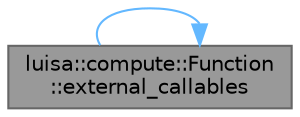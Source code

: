 digraph "luisa::compute::Function::external_callables"
{
 // LATEX_PDF_SIZE
  bgcolor="transparent";
  edge [fontname=Helvetica,fontsize=10,labelfontname=Helvetica,labelfontsize=10];
  node [fontname=Helvetica,fontsize=10,shape=box,height=0.2,width=0.4];
  rankdir="LR";
  Node1 [id="Node000001",label="luisa::compute::Function\l::external_callables",height=0.2,width=0.4,color="gray40", fillcolor="grey60", style="filled", fontcolor="black",tooltip="Return external callables"];
  Node1 -> Node1 [id="edge1_Node000001_Node000001",color="steelblue1",style="solid",tooltip=" "];
}
